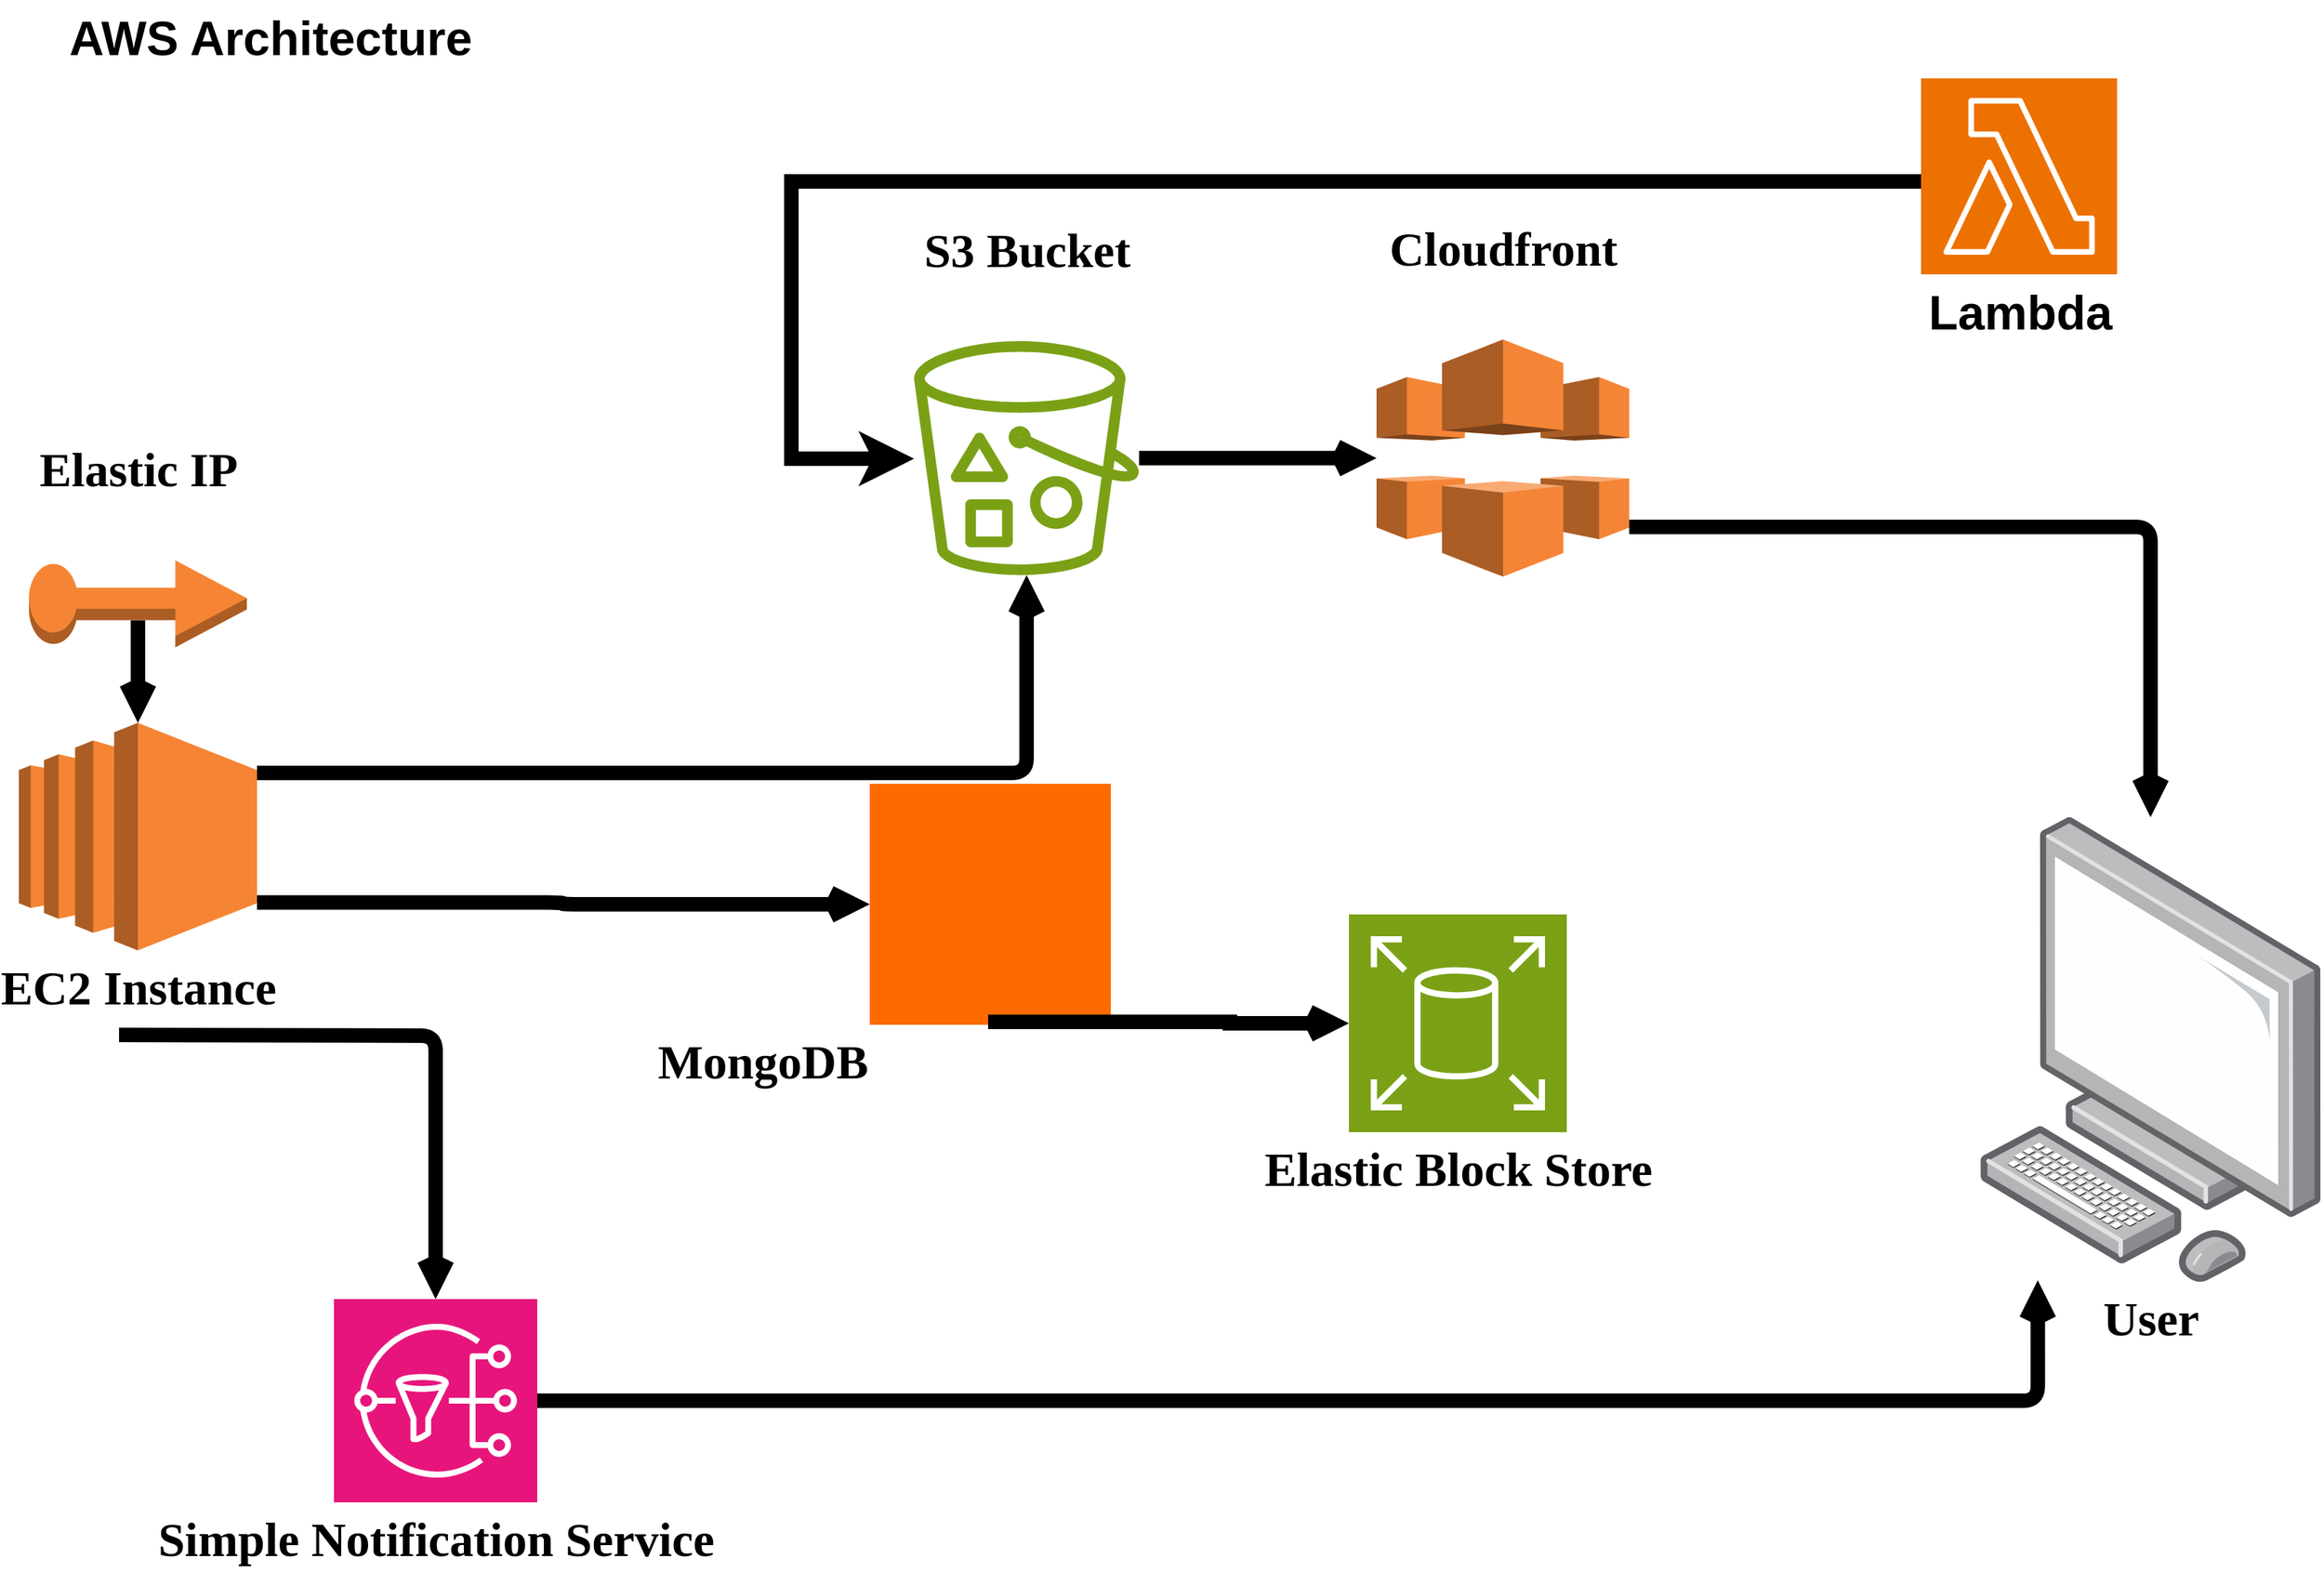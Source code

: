 <mxfile version="26.2.3">
  <diagram name="Page-1" id="7a6c530e-6e37-e111-ec74-82921da8cc10">
    <mxGraphModel dx="2522" dy="1435" grid="0" gridSize="10" guides="1" tooltips="1" connect="1" arrows="1" fold="1" page="1" pageScale="1.5" pageWidth="1169" pageHeight="826" background="light-dark(#FFFFFF,#E9E9E9)" math="0" shadow="0">
      <root>
        <mxCell id="0" style=";html=1;" />
        <mxCell id="1" style=";html=1;" parent="0" />
        <mxCell id="2FV92E6_kj3xv08Foaql-3" value="S3 Bucket&lt;div&gt;&lt;br&gt;&lt;/div&gt;" style="outlineConnect=0;fontColor=light-dark(#000000,#000000);gradientColor=none;fillColor=#7AA116;strokeColor=none;verticalLabelPosition=top;verticalAlign=bottom;align=center;html=1;fontSize=33;fontStyle=1;aspect=fixed;pointerEvents=1;shape=mxgraph.aws4.bucket_with_objects;labelPosition=center;movable=1;resizable=1;rotatable=1;deletable=1;editable=1;locked=0;connectable=1;fontFamily=Georgia;strokeWidth=9;" parent="1" vertex="1">
          <mxGeometry x="675.5" y="278" width="155" height="161.2" as="geometry" />
        </mxCell>
        <mxCell id="2FV92E6_kj3xv08Foaql-4" value="MongoDB" style="points=[];aspect=fixed;html=1;align=right;shadow=0;fillColor=#FF6A00;strokeColor=none;shape=mxgraph.alibaba_cloud.mongodb;fontSize=33;verticalAlign=top;labelPosition=left;verticalLabelPosition=bottom;fontStyle=1;movable=1;resizable=1;rotatable=1;deletable=1;editable=1;locked=0;connectable=1;fontColor=light-dark(#000000,#000000);fontFamily=Georgia;strokeWidth=9;" parent="1" vertex="1">
          <mxGeometry x="645" y="583" width="166" height="166" as="geometry" />
        </mxCell>
        <mxCell id="2FV92E6_kj3xv08Foaql-5" value="EC2 Instance" style="outlineConnect=0;verticalLabelPosition=bottom;verticalAlign=top;align=center;html=1;shape=mxgraph.aws3.ec2;fillColor=#F58534;gradientColor=none;fontSize=33;fontStyle=1;aspect=fixed;movable=1;resizable=1;rotatable=1;deletable=1;editable=1;locked=0;connectable=1;fontColor=light-dark(#000000,#000000);fontFamily=Georgia;strokeWidth=9;" parent="1" vertex="1">
          <mxGeometry x="59" y="541" width="164" height="156.72" as="geometry" />
        </mxCell>
        <mxCell id="2FV92E6_kj3xv08Foaql-6" value="Cloudfront&lt;div&gt;&lt;br&gt;&lt;/div&gt;" style="outlineConnect=0;verticalLabelPosition=top;verticalAlign=bottom;align=center;html=1;shape=mxgraph.aws3.cloudfront;fillColor=#F58536;gradientColor=none;fontSize=33;labelPosition=center;fontStyle=1;aspect=fixed;movable=1;resizable=1;rotatable=1;deletable=1;editable=1;locked=0;connectable=1;fontColor=light-dark(#000000,#000000);fontFamily=Georgia;strokeWidth=9;" parent="1" vertex="1">
          <mxGeometry x="994" y="276.93" width="174" height="163.34" as="geometry" />
        </mxCell>
        <mxCell id="2FV92E6_kj3xv08Foaql-7" value="&lt;font&gt;Elastic Block Store&lt;/font&gt;&lt;div&gt;&lt;br&gt;&lt;/div&gt;" style="points=[[0,0,0],[0.25,0,0],[0.5,0,0],[0.75,0,0],[1,0,0],[0,1,0],[0.25,1,0],[0.5,1,0],[0.75,1,0],[1,1,0],[0,0.25,0],[0,0.5,0],[0,0.75,0],[1,0.25,0],[1,0.5,0],[1,0.75,0]];outlineConnect=0;fontColor=light-dark(#000000,#000000);fillColor=#7AA116;strokeColor=#ffffff;verticalLabelPosition=bottom;verticalAlign=top;align=center;html=1;fontSize=33;fontStyle=1;shape=mxgraph.aws4.resourceIcon;resIcon=mxgraph.aws4.elastic_block_store;aspect=fixed;movable=1;resizable=1;rotatable=1;deletable=1;editable=1;locked=0;connectable=1;fontFamily=Georgia;strokeWidth=9;" parent="1" vertex="1">
          <mxGeometry x="975" y="673" width="150" height="150" as="geometry" />
        </mxCell>
        <mxCell id="2FV92E6_kj3xv08Foaql-11" value="Elastic IP&lt;div&gt;&lt;br&gt;&lt;/div&gt;" style="outlineConnect=0;verticalLabelPosition=top;verticalAlign=bottom;align=center;html=1;shape=mxgraph.aws3.elastic_ip;fillColor=#F58534;gradientColor=none;fontSize=33;labelPosition=center;fontStyle=1;aspect=fixed;movable=1;resizable=1;rotatable=1;deletable=1;editable=1;locked=0;connectable=1;fontColor=light-dark(#000000,#000000);fontFamily=Georgia;strokeWidth=9;" parent="1" vertex="1">
          <mxGeometry x="66" y="429" width="150" height="60" as="geometry" />
        </mxCell>
        <mxCell id="2FV92E6_kj3xv08Foaql-16" value="User" style="image;points=[];aspect=fixed;html=1;align=center;shadow=0;image=img/lib/allied_telesis/computer_and_terminals/Personal_Computer.svg;fontSize=33;labelBackgroundColor=none;fontStyle=1;movable=1;resizable=1;rotatable=1;deletable=1;editable=1;locked=0;connectable=1;fontColor=light-dark(#000000,#000000);fontFamily=Georgia;strokeWidth=9;" parent="1" vertex="1">
          <mxGeometry x="1409" y="606" width="236.12" height="320" as="geometry" />
        </mxCell>
        <mxCell id="2FV92E6_kj3xv08Foaql-20" value="" style="endArrow=open;html=1;rounded=1;strokeWidth=10;movable=1;resizable=1;rotatable=1;deletable=1;editable=1;locked=0;connectable=1;fontColor=light-dark(#000000,#000000);fontFamily=Georgia;exitX=1;exitY=0.79;exitDx=0;exitDy=0;exitPerimeter=0;fontSize=33;fontStyle=1;elbow=vertical;strokeColor=light-dark(#000000,#000000);endFill=0;edgeStyle=orthogonalEdgeStyle;" parent="1" source="2FV92E6_kj3xv08Foaql-6" target="2FV92E6_kj3xv08Foaql-16" edge="1">
          <mxGeometry width="50" height="50" relative="1" as="geometry">
            <mxPoint x="1410" y="388" as="sourcePoint" />
            <mxPoint x="1551" y="581" as="targetPoint" />
          </mxGeometry>
        </mxCell>
        <mxCell id="2FV92E6_kj3xv08Foaql-21" value="" style="endArrow=open;html=1;rounded=1;entryX=0;entryY=0.5;entryDx=0;entryDy=0;entryPerimeter=0;strokeWidth=10;movable=1;resizable=1;rotatable=1;deletable=1;editable=1;locked=0;connectable=1;fontColor=light-dark(#000000,#000000);fontFamily=Georgia;fontSize=33;fontStyle=1;elbow=vertical;strokeColor=light-dark(#000000,#000000);endFill=0;edgeStyle=orthogonalEdgeStyle;" parent="1" source="2FV92E6_kj3xv08Foaql-3" target="2FV92E6_kj3xv08Foaql-6" edge="1">
          <mxGeometry width="50" height="50" relative="1" as="geometry">
            <mxPoint x="904" y="433" as="sourcePoint" />
            <mxPoint x="1061" y="479" as="targetPoint" />
          </mxGeometry>
        </mxCell>
        <mxCell id="2FV92E6_kj3xv08Foaql-23" value="" style="endArrow=open;html=1;rounded=0;exitX=0.491;exitY=0.988;exitDx=0;exitDy=0;exitPerimeter=0;entryX=0;entryY=0.5;entryDx=0;entryDy=0;entryPerimeter=0;strokeWidth=10;movable=1;resizable=1;rotatable=1;deletable=1;editable=1;locked=0;connectable=1;fontColor=light-dark(#000000,#000000);fontFamily=Georgia;fontSize=33;fontStyle=1;endFill=0;strokeColor=light-dark(#000000,#000000);edgeStyle=orthogonalEdgeStyle;" parent="1" source="2FV92E6_kj3xv08Foaql-4" target="2FV92E6_kj3xv08Foaql-7" edge="1">
          <mxGeometry width="50" height="50" relative="1" as="geometry">
            <mxPoint x="789.5" y="820" as="sourcePoint" />
            <mxPoint x="790" y="943" as="targetPoint" />
          </mxGeometry>
        </mxCell>
        <mxCell id="2FV92E6_kj3xv08Foaql-31" value="" style="endArrow=open;html=1;rounded=1;exitX=1;exitY=0.22;exitDx=0;exitDy=0;exitPerimeter=0;strokeWidth=10;movable=1;resizable=1;rotatable=1;deletable=1;editable=1;locked=0;connectable=1;fontColor=light-dark(#000000,#000000);fontFamily=Georgia;startArrow=none;startFill=0;fontSize=33;fontStyle=1;elbow=vertical;strokeColor=light-dark(#000000,#000000);endFill=0;edgeStyle=orthogonalEdgeStyle;" parent="1" source="2FV92E6_kj3xv08Foaql-5" target="2FV92E6_kj3xv08Foaql-3" edge="1">
          <mxGeometry width="50" height="50" relative="1" as="geometry">
            <mxPoint x="367" y="547" as="sourcePoint" />
            <mxPoint x="528" y="354" as="targetPoint" />
          </mxGeometry>
        </mxCell>
        <mxCell id="2FV92E6_kj3xv08Foaql-32" value="" style="endArrow=open;html=1;rounded=1;exitX=1;exitY=0.79;exitDx=0;exitDy=0;exitPerimeter=0;strokeWidth=10;movable=1;resizable=1;rotatable=1;deletable=1;editable=1;locked=0;connectable=1;fontColor=light-dark(#000000,#000000);fontFamily=Georgia;fontSize=33;fontStyle=1;elbow=vertical;strokeColor=light-dark(#000000,#000000);endFill=0;edgeStyle=orthogonalEdgeStyle;" parent="1" source="2FV92E6_kj3xv08Foaql-5" target="2FV92E6_kj3xv08Foaql-4" edge="1">
          <mxGeometry width="50" height="50" relative="1" as="geometry">
            <mxPoint x="369" y="642" as="sourcePoint" />
            <mxPoint x="717" y="639" as="targetPoint" />
          </mxGeometry>
        </mxCell>
        <mxCell id="2FV92E6_kj3xv08Foaql-33" value="" style="endArrow=open;html=1;rounded=1;entryX=0.5;entryY=0;entryDx=0;entryDy=0;entryPerimeter=0;exitX=0.5;exitY=0.69;exitDx=0;exitDy=0;exitPerimeter=0;verticalAlign=bottom;labelPosition=left;verticalLabelPosition=top;align=right;strokeWidth=10;movable=1;resizable=1;rotatable=1;deletable=1;editable=1;locked=0;connectable=1;fontColor=light-dark(#000000,#000000);fontFamily=Georgia;fontSize=33;fontStyle=1;elbow=vertical;strokeColor=light-dark(#000000,#000000);endFill=0;edgeStyle=orthogonalEdgeStyle;" parent="1" source="2FV92E6_kj3xv08Foaql-11" target="2FV92E6_kj3xv08Foaql-5" edge="1">
          <mxGeometry width="50" height="50" relative="1" as="geometry">
            <mxPoint x="273" y="435" as="sourcePoint" />
            <mxPoint x="273" y="503" as="targetPoint" />
          </mxGeometry>
        </mxCell>
        <mxCell id="JWT1KM4LXN9CEUxrUV-3-2" style="rounded=1;orthogonalLoop=1;jettySize=auto;html=1;strokeWidth=10;elbow=vertical;strokeColor=light-dark(#000000,#000000);fontColor=light-dark(#000000,#000000);endArrow=open;endFill=0;exitX=1;exitY=0.5;exitDx=0;exitDy=0;exitPerimeter=0;entryX=0.171;entryY=0.997;entryDx=0;entryDy=0;entryPerimeter=0;edgeStyle=orthogonalEdgeStyle;" edge="1" parent="1" source="maR94bAQzjeONWRQdzdn-1" target="2FV92E6_kj3xv08Foaql-16">
          <mxGeometry relative="1" as="geometry">
            <mxPoint x="1423.455" y="1052.273" as="targetPoint" />
          </mxGeometry>
        </mxCell>
        <mxCell id="maR94bAQzjeONWRQdzdn-1" value="Simple Notification Service" style="points=[[0,0,0],[0.25,0,0],[0.5,0,0],[0.75,0,0],[1,0,0],[0,1,0],[0.25,1,0],[0.5,1,0],[0.75,1,0],[1,1,0],[0,0.25,0],[0,0.5,0],[0,0.75,0],[1,0.25,0],[1,0.5,0],[1,0.75,0]];outlineConnect=0;fontColor=light-dark(#000000,#000000);fillColor=#E7157B;strokeColor=#ffffff;verticalLabelPosition=bottom;verticalAlign=top;align=center;html=1;fontSize=33;fontStyle=1;aspect=fixed;shape=mxgraph.aws4.resourceIcon;resIcon=mxgraph.aws4.sns;fontFamily=Georgia;movable=1;resizable=1;rotatable=1;deletable=1;editable=1;locked=0;connectable=1;strokeWidth=9;" parent="1" vertex="1">
          <mxGeometry x="276" y="938" width="140" height="140" as="geometry" />
        </mxCell>
        <mxCell id="maR94bAQzjeONWRQdzdn-9" value="" style="endArrow=open;html=1;rounded=1;entryX=0.5;entryY=0;entryDx=0;entryDy=0;entryPerimeter=0;jumpStyle=gap;strokeWidth=10;movable=1;resizable=1;rotatable=1;deletable=1;editable=1;locked=0;connectable=1;fontSize=33;fontStyle=1;elbow=vertical;strokeColor=light-dark(#000000,#000000);fontColor=light-dark(#000000,#000000);endFill=0;edgeStyle=orthogonalEdgeStyle;" parent="1" target="maR94bAQzjeONWRQdzdn-1" edge="1">
          <mxGeometry width="50" height="50" relative="1" as="geometry">
            <mxPoint x="128" y="756" as="sourcePoint" />
            <mxPoint x="462" y="841" as="targetPoint" />
          </mxGeometry>
        </mxCell>
        <mxCell id="maR94bAQzjeONWRQdzdn-10" value="AWS Architecture&lt;div&gt;&lt;br&gt;&lt;/div&gt;" style="text;html=1;align=center;verticalAlign=middle;resizable=1;points=[];autosize=1;strokeColor=none;fillColor=none;fontSize=33;fontStyle=1;movable=1;rotatable=1;deletable=1;editable=1;locked=0;connectable=1;strokeWidth=9;fontColor=light-dark(#000000,#000000);" parent="1" vertex="1">
          <mxGeometry x="94" y="43" width="275" height="91" as="geometry" />
        </mxCell>
        <mxCell id="JWT1KM4LXN9CEUxrUV-3-6" style="rounded=0;orthogonalLoop=1;jettySize=auto;html=1;strokeWidth=10;strokeColor=light-dark(#000000,#000000);edgeStyle=orthogonalEdgeStyle;exitX=0;exitY=0.5;exitDx=0;exitDy=0;exitPerimeter=0;" edge="1" parent="1" source="JWT1KM4LXN9CEUxrUV-3-1" target="2FV92E6_kj3xv08Foaql-3">
          <mxGeometry relative="1" as="geometry">
            <mxPoint x="591.001" y="273.55" as="targetPoint" />
            <mxPoint x="1302.91" y="164.005" as="sourcePoint" />
            <Array as="points">
              <mxPoint x="591" y="168" />
              <mxPoint x="591" y="359" />
            </Array>
          </mxGeometry>
        </mxCell>
        <mxCell id="JWT1KM4LXN9CEUxrUV-3-1" value="Lambda&lt;div&gt;&lt;br&gt;&lt;/div&gt;" style="points=[[0,0,0],[0.25,0,0],[0.5,0,0],[0.75,0,0],[1,0,0],[0,1,0],[0.25,1,0],[0.5,1,0],[0.75,1,0],[1,1,0],[0,0.25,0],[0,0.5,0],[0,0.75,0],[1,0.25,0],[1,0.5,0],[1,0.75,0]];outlineConnect=0;fontColor=light-dark(#000000,#000000);fillColor=#ED7100;strokeColor=#ffffff;verticalLabelPosition=bottom;verticalAlign=top;align=center;html=1;fontSize=33;fontStyle=1;aspect=fixed;shape=mxgraph.aws4.resourceIcon;resIcon=mxgraph.aws4.lambda;strokeWidth=9;" vertex="1" parent="1">
          <mxGeometry x="1369" y="97" width="135" height="135" as="geometry" />
        </mxCell>
      </root>
    </mxGraphModel>
  </diagram>
</mxfile>
